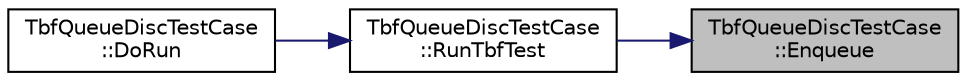 digraph "TbfQueueDiscTestCase::Enqueue"
{
 // LATEX_PDF_SIZE
  edge [fontname="Helvetica",fontsize="10",labelfontname="Helvetica",labelfontsize="10"];
  node [fontname="Helvetica",fontsize="10",shape=record];
  rankdir="RL";
  Node1 [label="TbfQueueDiscTestCase\l::Enqueue",height=0.2,width=0.4,color="black", fillcolor="grey75", style="filled", fontcolor="black",tooltip="Enqueue function."];
  Node1 -> Node2 [dir="back",color="midnightblue",fontsize="10",style="solid",fontname="Helvetica"];
  Node2 [label="TbfQueueDiscTestCase\l::RunTbfTest",height=0.2,width=0.4,color="black", fillcolor="white", style="filled",URL="$class_tbf_queue_disc_test_case.html#a061f696ad5d08b180feb7b85b5e166da",tooltip="Run TBF test function."];
  Node2 -> Node3 [dir="back",color="midnightblue",fontsize="10",style="solid",fontname="Helvetica"];
  Node3 [label="TbfQueueDiscTestCase\l::DoRun",height=0.2,width=0.4,color="black", fillcolor="white", style="filled",URL="$class_tbf_queue_disc_test_case.html#a07c699e5731bd8f04bece17b6ae9a0bf",tooltip="Implementation to actually run this TestCase."];
}
